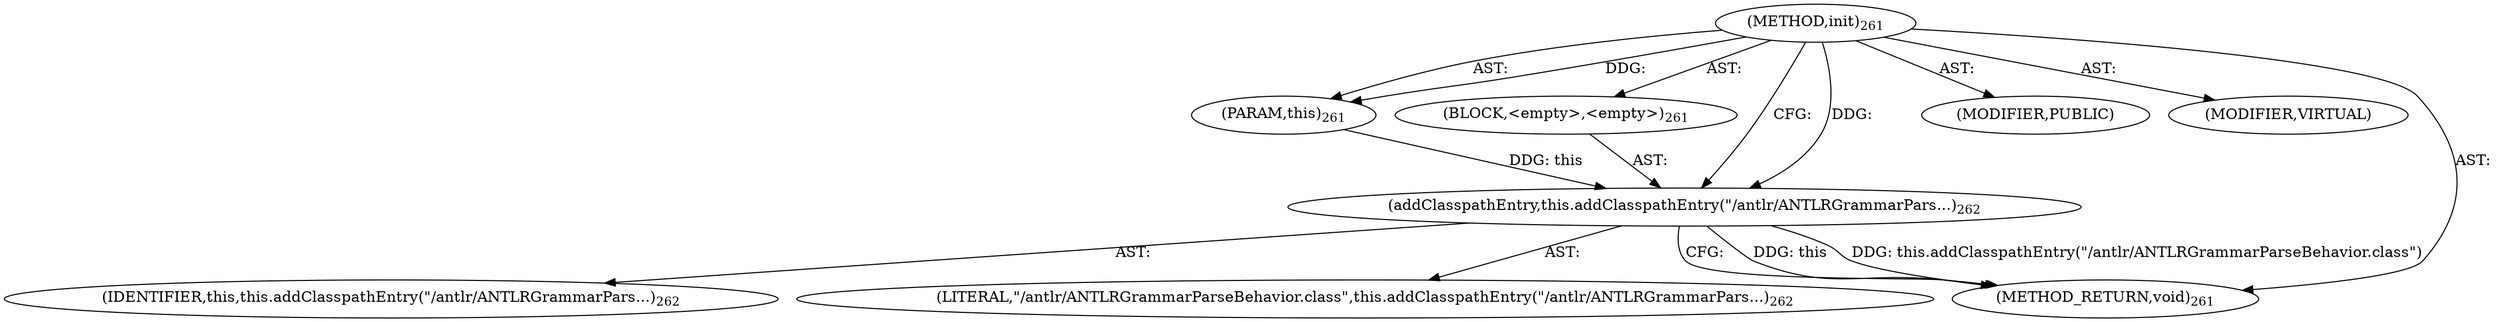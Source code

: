 digraph "init" {  
"111669149712" [label = <(METHOD,init)<SUB>261</SUB>> ]
"115964116999" [label = <(PARAM,this)<SUB>261</SUB>> ]
"25769803794" [label = <(BLOCK,&lt;empty&gt;,&lt;empty&gt;)<SUB>261</SUB>> ]
"30064771138" [label = <(addClasspathEntry,this.addClasspathEntry(&quot;/antlr/ANTLRGrammarPars...)<SUB>262</SUB>> ]
"68719476746" [label = <(IDENTIFIER,this,this.addClasspathEntry(&quot;/antlr/ANTLRGrammarPars...)<SUB>262</SUB>> ]
"90194313225" [label = <(LITERAL,&quot;/antlr/ANTLRGrammarParseBehavior.class&quot;,this.addClasspathEntry(&quot;/antlr/ANTLRGrammarPars...)<SUB>262</SUB>> ]
"133143986222" [label = <(MODIFIER,PUBLIC)> ]
"133143986223" [label = <(MODIFIER,VIRTUAL)> ]
"128849018896" [label = <(METHOD_RETURN,void)<SUB>261</SUB>> ]
  "111669149712" -> "115964116999"  [ label = "AST: "] 
  "111669149712" -> "25769803794"  [ label = "AST: "] 
  "111669149712" -> "133143986222"  [ label = "AST: "] 
  "111669149712" -> "133143986223"  [ label = "AST: "] 
  "111669149712" -> "128849018896"  [ label = "AST: "] 
  "25769803794" -> "30064771138"  [ label = "AST: "] 
  "30064771138" -> "68719476746"  [ label = "AST: "] 
  "30064771138" -> "90194313225"  [ label = "AST: "] 
  "30064771138" -> "128849018896"  [ label = "CFG: "] 
  "111669149712" -> "30064771138"  [ label = "CFG: "] 
  "30064771138" -> "128849018896"  [ label = "DDG: this"] 
  "30064771138" -> "128849018896"  [ label = "DDG: this.addClasspathEntry(&quot;/antlr/ANTLRGrammarParseBehavior.class&quot;)"] 
  "111669149712" -> "115964116999"  [ label = "DDG: "] 
  "115964116999" -> "30064771138"  [ label = "DDG: this"] 
  "111669149712" -> "30064771138"  [ label = "DDG: "] 
}
